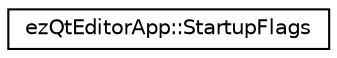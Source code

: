 digraph "Graphical Class Hierarchy"
{
 // LATEX_PDF_SIZE
  edge [fontname="Helvetica",fontsize="10",labelfontname="Helvetica",labelfontsize="10"];
  node [fontname="Helvetica",fontsize="10",shape=record];
  rankdir="LR";
  Node0 [label="ezQtEditorApp::StartupFlags",height=0.2,width=0.4,color="black", fillcolor="white", style="filled",URL="$d7/db1/structez_qt_editor_app_1_1_startup_flags.htm",tooltip=" "];
}
